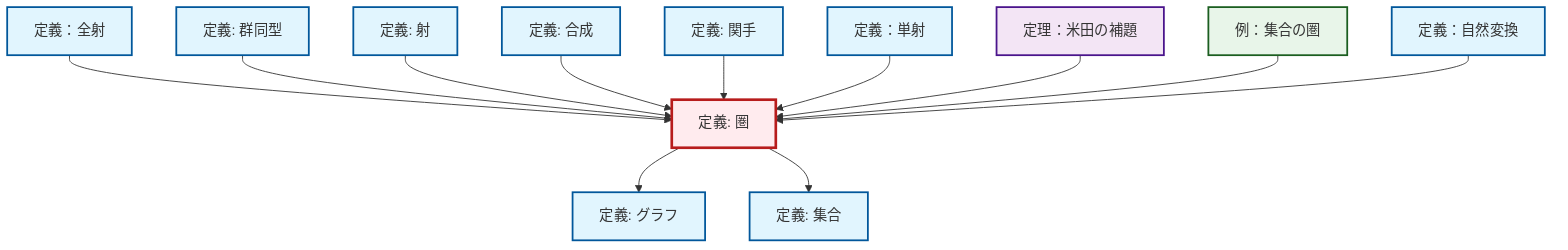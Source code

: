graph TD
    classDef definition fill:#e1f5fe,stroke:#01579b,stroke-width:2px
    classDef theorem fill:#f3e5f5,stroke:#4a148c,stroke-width:2px
    classDef axiom fill:#fff3e0,stroke:#e65100,stroke-width:2px
    classDef example fill:#e8f5e9,stroke:#1b5e20,stroke-width:2px
    classDef current fill:#ffebee,stroke:#b71c1c,stroke-width:3px
    def-functor["定義: 関手"]:::definition
    def-natural-transformation["定義：自然変換"]:::definition
    ex-set-category["例：集合の圏"]:::example
    def-monomorphism["定義：単射"]:::definition
    def-morphism["定義: 射"]:::definition
    def-graph["定義: グラフ"]:::definition
    def-category["定義: 圏"]:::definition
    def-set["定義: 集合"]:::definition
    def-epimorphism["定義：全射"]:::definition
    def-composition["定義: 合成"]:::definition
    def-isomorphism["定義: 群同型"]:::definition
    thm-yoneda["定理：米田の補題"]:::theorem
    def-epimorphism --> def-category
    def-isomorphism --> def-category
    def-category --> def-graph
    def-category --> def-set
    def-morphism --> def-category
    def-composition --> def-category
    def-functor --> def-category
    def-monomorphism --> def-category
    thm-yoneda --> def-category
    ex-set-category --> def-category
    def-natural-transformation --> def-category
    class def-category current